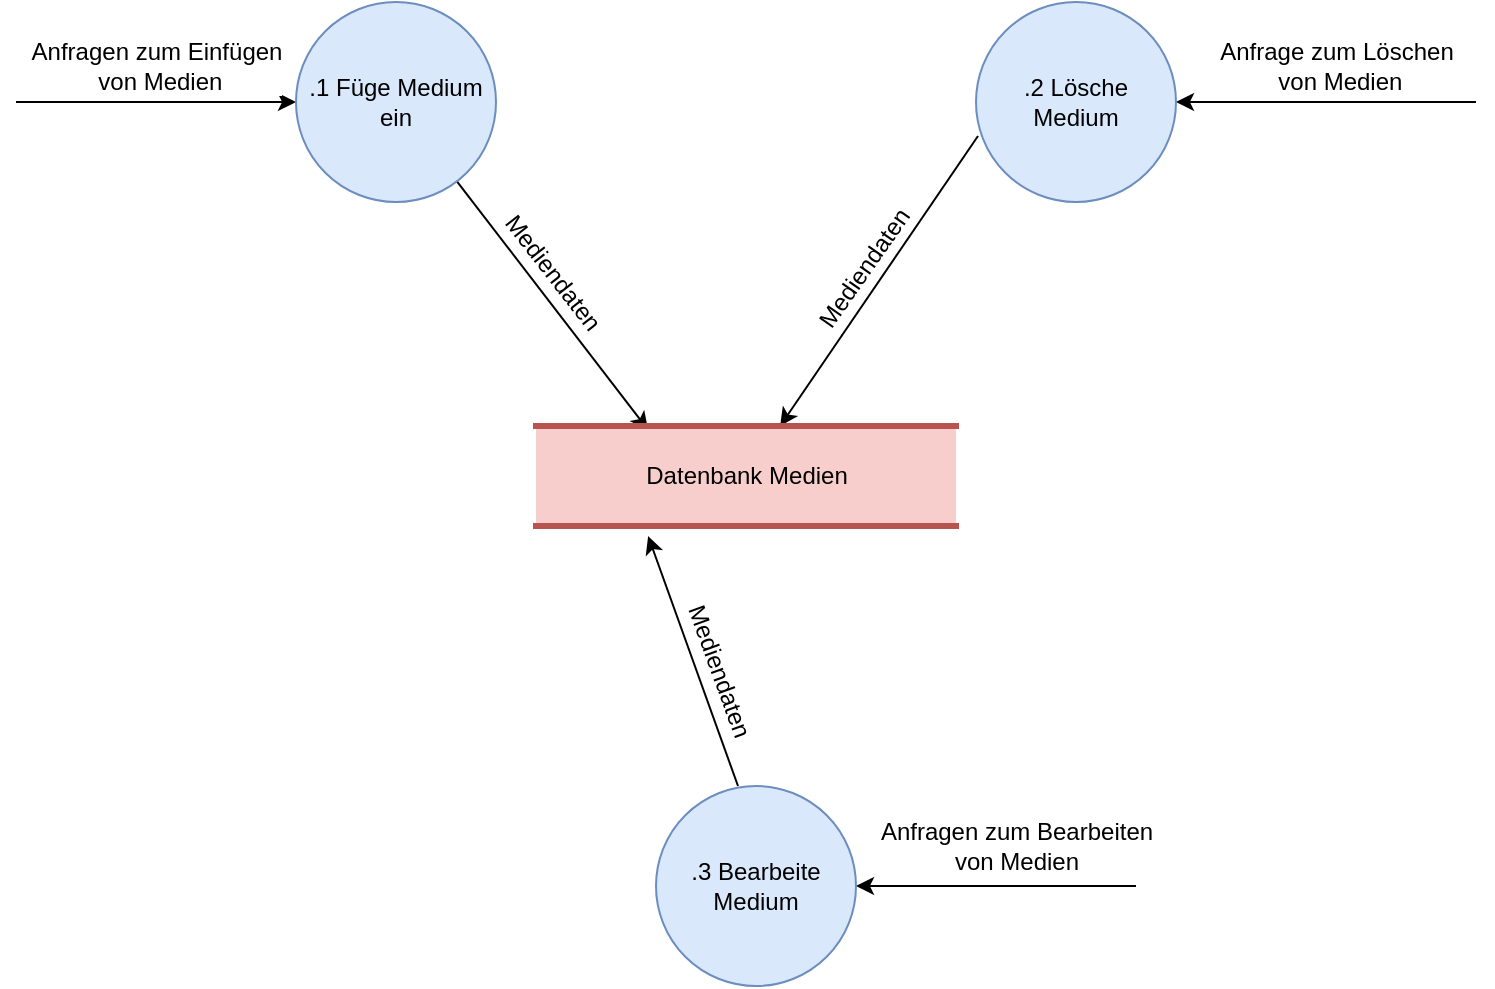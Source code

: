<mxfile version="12.3.6" type="device" pages="1"><diagram id="EwYo01Muj3uLmIzzrMxO" name="Page-1"><mxGraphModel dx="2062" dy="1105" grid="1" gridSize="10" guides="1" tooltips="1" connect="1" arrows="1" fold="1" page="1" pageScale="1" pageWidth="1169" pageHeight="827" math="0" shadow="0"><root><mxCell id="0"/><mxCell id="1" parent="0"/><mxCell id="dJ3b1jBsLNHbhXZUhPLd-1" style="rounded=0;orthogonalLoop=1;jettySize=auto;html=1;entryX=0.267;entryY=0.04;entryDx=0;entryDy=0;entryPerimeter=0;startArrow=none;startFill=0;" parent="1" source="dJ3b1jBsLNHbhXZUhPLd-3" target="dJ3b1jBsLNHbhXZUhPLd-4" edge="1"><mxGeometry relative="1" as="geometry"/></mxCell><mxCell id="dJ3b1jBsLNHbhXZUhPLd-2" value="Mediendaten" style="text;html=1;align=center;verticalAlign=middle;resizable=0;points=[];;labelBackgroundColor=#ffffff;rotation=52;" parent="dJ3b1jBsLNHbhXZUhPLd-1" vertex="1" connectable="0"><mxGeometry x="0.364" y="1" relative="1" as="geometry"><mxPoint x="-18.5" y="-39" as="offset"/></mxGeometry></mxCell><mxCell id="dJ3b1jBsLNHbhXZUhPLd-9" style="edgeStyle=none;rounded=0;orthogonalLoop=1;jettySize=auto;html=1;exitX=0;exitY=0.5;exitDx=0;exitDy=0;startArrow=classic;startFill=1;endArrow=none;endFill=0;" parent="1" source="dJ3b1jBsLNHbhXZUhPLd-3" edge="1"><mxGeometry relative="1" as="geometry"><mxPoint x="230" y="218" as="targetPoint"/></mxGeometry></mxCell><mxCell id="dJ3b1jBsLNHbhXZUhPLd-10" value="Anfragen zum Einfügen&lt;br&gt;&amp;nbsp;von Medien" style="text;html=1;align=center;verticalAlign=middle;resizable=0;points=[];;labelBackgroundColor=#ffffff;" parent="dJ3b1jBsLNHbhXZUhPLd-9" vertex="1" connectable="0"><mxGeometry x="0.386" relative="1" as="geometry"><mxPoint x="27" y="-18" as="offset"/></mxGeometry></mxCell><mxCell id="dJ3b1jBsLNHbhXZUhPLd-3" value=".1 Füge Medium ein" style="ellipse;whiteSpace=wrap;html=1;aspect=fixed;fillColor=#dae8fc;strokeColor=#6c8ebf;strokeWidth=1;" parent="1" vertex="1"><mxGeometry x="370" y="168" width="100" height="100" as="geometry"/></mxCell><mxCell id="dJ3b1jBsLNHbhXZUhPLd-17" style="edgeStyle=none;rounded=0;orthogonalLoop=1;jettySize=auto;html=1;entryX=0.01;entryY=0.67;entryDx=0;entryDy=0;entryPerimeter=0;startArrow=classic;startFill=1;endArrow=none;endFill=0;" parent="1" source="dJ3b1jBsLNHbhXZUhPLd-4" target="dJ3b1jBsLNHbhXZUhPLd-5" edge="1"><mxGeometry relative="1" as="geometry"/></mxCell><mxCell id="dJ3b1jBsLNHbhXZUhPLd-18" value="Mediendaten" style="text;html=1;align=center;verticalAlign=middle;resizable=0;points=[];;labelBackgroundColor=#ffffff;rotation=-55;" parent="dJ3b1jBsLNHbhXZUhPLd-17" vertex="1" connectable="0"><mxGeometry x="-0.163" y="1" relative="1" as="geometry"><mxPoint x="0.5" y="-17" as="offset"/></mxGeometry></mxCell><mxCell id="dJ3b1jBsLNHbhXZUhPLd-20" style="edgeStyle=none;rounded=0;orthogonalLoop=1;jettySize=auto;html=1;entryX=0.41;entryY=0;entryDx=0;entryDy=0;entryPerimeter=0;startArrow=classic;startFill=1;endArrow=none;endFill=0;exitX=0.267;exitY=1.1;exitDx=0;exitDy=0;exitPerimeter=0;" parent="1" source="dJ3b1jBsLNHbhXZUhPLd-4" target="dJ3b1jBsLNHbhXZUhPLd-6" edge="1"><mxGeometry relative="1" as="geometry"/></mxCell><mxCell id="dJ3b1jBsLNHbhXZUhPLd-21" value="Mediendaten" style="text;html=1;align=center;verticalAlign=middle;resizable=0;points=[];;labelBackgroundColor=#ffffff;rotation=70;" parent="dJ3b1jBsLNHbhXZUhPLd-20" vertex="1" connectable="0"><mxGeometry x="-0.217" relative="1" as="geometry"><mxPoint x="18" y="17.5" as="offset"/></mxGeometry></mxCell><mxCell id="dJ3b1jBsLNHbhXZUhPLd-4" value="Datenbank Medien" style="html=1;dashed=0;whitespace=wrap;shape=partialRectangle;right=0;left=0;fillColor=#f8cecc;strokeColor=#b85450;strokeWidth=3;" parent="1" vertex="1"><mxGeometry x="490" y="380" width="210" height="50" as="geometry"/></mxCell><mxCell id="dJ3b1jBsLNHbhXZUhPLd-11" style="edgeStyle=none;rounded=0;orthogonalLoop=1;jettySize=auto;html=1;startArrow=classic;startFill=1;endArrow=none;endFill=0;" parent="1" source="dJ3b1jBsLNHbhXZUhPLd-5" edge="1"><mxGeometry relative="1" as="geometry"><mxPoint x="960" y="218" as="targetPoint"/></mxGeometry></mxCell><mxCell id="dJ3b1jBsLNHbhXZUhPLd-13" value="&lt;span style=&quot;color: rgba(0 , 0 , 0 , 0) ; font-family: monospace ; font-size: 0px ; background-color: rgb(248 , 249 , 250)&quot;&gt;%3CmxGraphModel%3E%3Croot%3E%3CmxCell%20id%3D%220%22%2F%3E%3CmxCell%20id%3D%221%22%20parent%3D%220%22%2F%3E%3CmxCell%20id%3D%222%22%20value%3D%22Neues%20Medium%20Daten%22%20style%3D%22text%3Bhtml%3D1%3Balign%3Dcenter%3BverticalAlign%3Dmiddle%3Bresizable%3D0%3Bpoints%3D%5B%5D%3B%3BlabelBackgroundColor%3D%23ffffff%3B%22%20vertex%3D%221%22%20connectable%3D%220%22%20parent%3D%221%22%3E%3CmxGeometry%20x%3D%22290%22%20y%3D%22200%22%20as%3D%22geometry%22%3E%3CmxPoint%20x%3D%2217%22%20y%3D%22-18%22%20as%3D%22offset%22%2F%3E%3C%2FmxGeometry%3E%3C%2FmxCell%3E%3C%2Froot%3E%3C%2FmxGraphModel%3E&lt;/span&gt;" style="text;html=1;align=center;verticalAlign=middle;resizable=0;points=[];;labelBackgroundColor=#ffffff;" parent="dJ3b1jBsLNHbhXZUhPLd-11" vertex="1" connectable="0"><mxGeometry x="-0.133" y="7" relative="1" as="geometry"><mxPoint as="offset"/></mxGeometry></mxCell><mxCell id="dJ3b1jBsLNHbhXZUhPLd-14" value="Anfrage zum Löschen&lt;br&gt;&amp;nbsp;von Medien" style="text;html=1;align=center;verticalAlign=middle;resizable=0;points=[];;labelBackgroundColor=#ffffff;" parent="dJ3b1jBsLNHbhXZUhPLd-11" vertex="1" connectable="0"><mxGeometry x="-0.32" relative="1" as="geometry"><mxPoint x="29" y="-18" as="offset"/></mxGeometry></mxCell><mxCell id="dJ3b1jBsLNHbhXZUhPLd-5" value=".2 Lösche Medium" style="ellipse;whiteSpace=wrap;html=1;aspect=fixed;fillColor=#dae8fc;strokeColor=#6c8ebf;strokeWidth=1;" parent="1" vertex="1"><mxGeometry x="710" y="168" width="100" height="100" as="geometry"/></mxCell><mxCell id="dJ3b1jBsLNHbhXZUhPLd-12" style="edgeStyle=none;rounded=0;orthogonalLoop=1;jettySize=auto;html=1;exitX=1;exitY=0.5;exitDx=0;exitDy=0;startArrow=classic;startFill=1;endArrow=none;endFill=0;" parent="1" source="dJ3b1jBsLNHbhXZUhPLd-6" edge="1"><mxGeometry relative="1" as="geometry"><mxPoint x="790" y="610" as="targetPoint"/></mxGeometry></mxCell><mxCell id="dJ3b1jBsLNHbhXZUhPLd-15" value="Anfragen zum Bearbeiten &lt;br&gt;von Medien" style="text;html=1;align=center;verticalAlign=middle;resizable=0;points=[];;labelBackgroundColor=#ffffff;" parent="dJ3b1jBsLNHbhXZUhPLd-12" vertex="1" connectable="0"><mxGeometry x="0.157" y="1" relative="1" as="geometry"><mxPoint x="-1" y="-19" as="offset"/></mxGeometry></mxCell><mxCell id="dJ3b1jBsLNHbhXZUhPLd-6" value=".3 Bearbeite Medium" style="ellipse;whiteSpace=wrap;html=1;aspect=fixed;fillColor=#dae8fc;strokeColor=#6c8ebf;strokeWidth=1;" parent="1" vertex="1"><mxGeometry x="550" y="560" width="100" height="100" as="geometry"/></mxCell></root></mxGraphModel></diagram></mxfile>